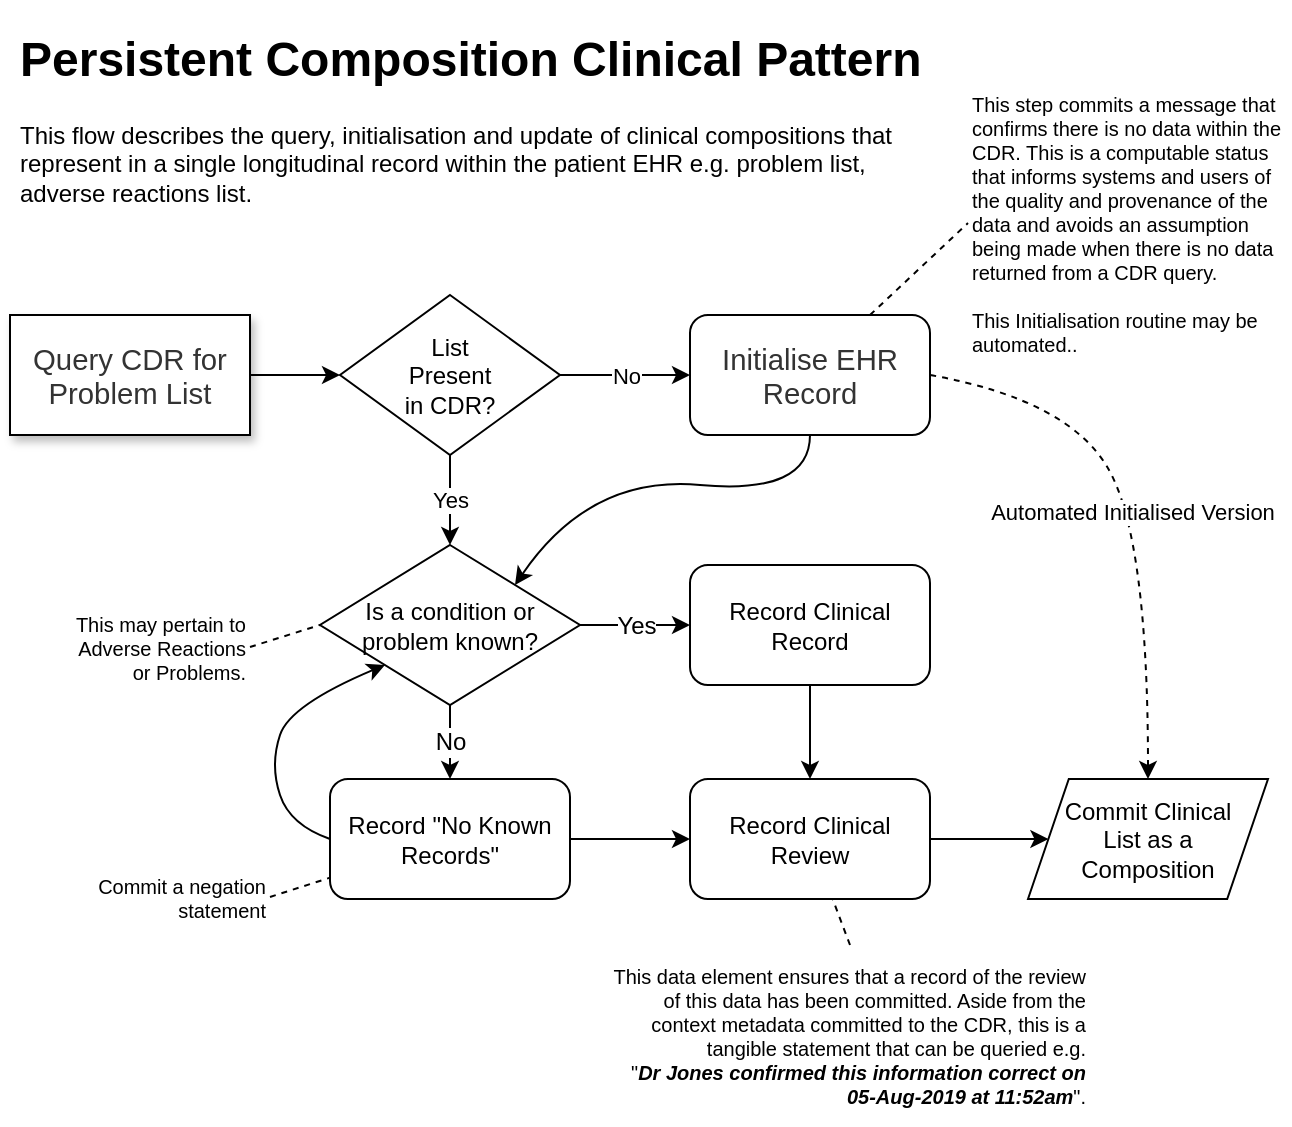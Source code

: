 <mxfile version="11.1.1" type="github"><diagram name="Persistent List Composition" id="edf60f1a-56cd-e834-aa8a-f176f3a09ee4"><mxGraphModel dx="1422" dy="715" grid="1" gridSize="10" guides="1" tooltips="1" connect="1" arrows="1" fold="1" page="1" pageScale="1" pageWidth="1169" pageHeight="827" background="#ffffff" math="0" shadow="0"><root><mxCell id="0"/><mxCell id="1" parent="0"/><mxCell id="eHRNLjiay71cO1u9j5co-5" value="" style="edgeStyle=orthogonalEdgeStyle;rounded=0;orthogonalLoop=1;jettySize=auto;html=1;" edge="1" parent="1" source="60e70716793133e9-4" target="uMHtQNY-jOmSezQWGBiY-7"><mxGeometry relative="1" as="geometry"/></mxCell><mxCell id="60e70716793133e9-4" value="&lt;span style=&quot;font-size: 11.0pt ; line-height: 115% ; font-family: &amp;#34;arial&amp;#34; , sans-serif ; color: #333333&quot;&gt;Query CDR for &lt;br&gt;Problem List&lt;/span&gt;" style="rounded=0;whiteSpace=wrap;html=1;shadow=1;labelBackgroundColor=none;strokeColor=#000000;strokeWidth=1;fillColor=#ffffff;fontFamily=Verdana;fontSize=8;fontColor=#000000;align=center;" parent="1" vertex="1"><mxGeometry x="40" y="187.5" width="120" height="60" as="geometry"/></mxCell><mxCell id="uMHtQNY-jOmSezQWGBiY-2" value="&lt;span style=&quot;font-size: 11.0pt ; line-height: 115% ; font-family: &amp;#34;arial&amp;#34; , sans-serif ; color: #333333&quot;&gt;Initialise EHR Record&lt;/span&gt;" style="rounded=1;whiteSpace=wrap;html=1;" parent="1" vertex="1"><mxGeometry x="380" y="187.5" width="120" height="60" as="geometry"/></mxCell><mxCell id="uMHtQNY-jOmSezQWGBiY-3" value="&lt;h1&gt;Persistent Composition Clinical Pattern&lt;/h1&gt;&lt;p&gt;This flow describes the query, initialisation and update of clinical compositions that represent in a single longitudinal record within the patient EHR e.g. problem list, adverse reactions list.&amp;nbsp;&lt;/p&gt;" style="text;html=1;strokeColor=none;fillColor=none;spacing=5;spacingTop=-20;whiteSpace=wrap;overflow=hidden;rounded=0;" parent="1" vertex="1"><mxGeometry x="40" y="40" width="460" height="130" as="geometry"/></mxCell><mxCell id="eHRNLjiay71cO1u9j5co-17" value="No" style="edgeStyle=orthogonalEdgeStyle;rounded=0;orthogonalLoop=1;jettySize=auto;html=1;" edge="1" parent="1" source="uMHtQNY-jOmSezQWGBiY-7" target="uMHtQNY-jOmSezQWGBiY-2"><mxGeometry relative="1" as="geometry"/></mxCell><mxCell id="eHRNLjiay71cO1u9j5co-20" value="Yes" style="edgeStyle=orthogonalEdgeStyle;rounded=0;orthogonalLoop=1;jettySize=auto;html=1;" edge="1" parent="1" source="uMHtQNY-jOmSezQWGBiY-7" target="uMHtQNY-jOmSezQWGBiY-11"><mxGeometry relative="1" as="geometry"/></mxCell><mxCell id="uMHtQNY-jOmSezQWGBiY-7" value="List &lt;br&gt;Present &lt;br&gt;in CDR?" style="rhombus;whiteSpace=wrap;html=1;" parent="1" vertex="1"><mxGeometry x="205" y="177.5" width="110" height="80" as="geometry"/></mxCell><mxCell id="uMHtQNY-jOmSezQWGBiY-10" value="This step commits a message that confirms there is no data within the CDR. This is a computable status that informs systems and users of the quality and provenance of the data and avoids an assumption being made when there is no data returned from a CDR query.&lt;br&gt;&lt;br&gt;This Initialisation routine may be automated..&amp;nbsp;" style="text;html=1;strokeColor=none;fillColor=none;align=left;verticalAlign=middle;whiteSpace=wrap;rounded=0;fontSize=10;" parent="1" vertex="1"><mxGeometry x="519" y="65.5" width="161" height="152" as="geometry"/></mxCell><mxCell id="uMHtQNY-jOmSezQWGBiY-14" value="No" style="edgeStyle=orthogonalEdgeStyle;rounded=0;orthogonalLoop=1;jettySize=auto;html=1;fontSize=12;" parent="1" source="uMHtQNY-jOmSezQWGBiY-11" target="uMHtQNY-jOmSezQWGBiY-13" edge="1"><mxGeometry relative="1" as="geometry"/></mxCell><mxCell id="uMHtQNY-jOmSezQWGBiY-20" value="Yes" style="edgeStyle=orthogonalEdgeStyle;rounded=0;orthogonalLoop=1;jettySize=auto;html=1;fontSize=12;entryX=0;entryY=0.5;entryDx=0;entryDy=0;" parent="1" source="uMHtQNY-jOmSezQWGBiY-11" target="uMHtQNY-jOmSezQWGBiY-21" edge="1"><mxGeometry relative="1" as="geometry"><mxPoint x="405" y="342.5" as="targetPoint"/></mxGeometry></mxCell><mxCell id="uMHtQNY-jOmSezQWGBiY-11" value="Is a condition or problem known?" style="rhombus;whiteSpace=wrap;html=1;" parent="1" vertex="1"><mxGeometry x="195" y="302.5" width="130" height="80" as="geometry"/></mxCell><mxCell id="uMHtQNY-jOmSezQWGBiY-12" value="This may pertain to Adverse Reactions or Problems." style="text;html=1;strokeColor=none;fillColor=none;align=right;verticalAlign=middle;whiteSpace=wrap;rounded=0;fontSize=10;" parent="1" vertex="1"><mxGeometry x="70" y="324.5" width="90" height="58" as="geometry"/></mxCell><mxCell id="eHRNLjiay71cO1u9j5co-21" value="" style="edgeStyle=orthogonalEdgeStyle;rounded=0;orthogonalLoop=1;jettySize=auto;html=1;" edge="1" parent="1" source="uMHtQNY-jOmSezQWGBiY-13" target="uMHtQNY-jOmSezQWGBiY-24"><mxGeometry relative="1" as="geometry"/></mxCell><mxCell id="uMHtQNY-jOmSezQWGBiY-13" value="Record &quot;No Known Records&quot;" style="rounded=1;whiteSpace=wrap;html=1;fontSize=12;align=center;" parent="1" vertex="1"><mxGeometry x="200" y="419.5" width="120" height="60" as="geometry"/></mxCell><mxCell id="uMHtQNY-jOmSezQWGBiY-17" value="" style="curved=1;endArrow=classic;html=1;fontSize=12;entryX=0;entryY=1;entryDx=0;entryDy=0;exitX=0;exitY=0.5;exitDx=0;exitDy=0;" parent="1" source="uMHtQNY-jOmSezQWGBiY-13" target="uMHtQNY-jOmSezQWGBiY-11" edge="1"><mxGeometry width="50" height="50" relative="1" as="geometry"><mxPoint x="60" y="552.5" as="sourcePoint"/><mxPoint x="110" y="502.5" as="targetPoint"/><Array as="points"><mxPoint x="180" y="442.5"/><mxPoint x="170" y="412.5"/><mxPoint x="180" y="382.5"/></Array></mxGeometry></mxCell><mxCell id="uMHtQNY-jOmSezQWGBiY-18" value="" style="endArrow=none;dashed=1;html=1;fontSize=12;entryX=0;entryY=0.5;entryDx=0;entryDy=0;exitX=1;exitY=0.5;exitDx=0;exitDy=0;" parent="1" source="uMHtQNY-jOmSezQWGBiY-12" target="uMHtQNY-jOmSezQWGBiY-11" edge="1"><mxGeometry width="50" height="50" relative="1" as="geometry"><mxPoint x="60" y="552.5" as="sourcePoint"/><mxPoint x="110" y="502.5" as="targetPoint"/></mxGeometry></mxCell><mxCell id="uMHtQNY-jOmSezQWGBiY-28" value="" style="edgeStyle=orthogonalEdgeStyle;rounded=0;orthogonalLoop=1;jettySize=auto;html=1;fontSize=12;" parent="1" source="uMHtQNY-jOmSezQWGBiY-21" target="uMHtQNY-jOmSezQWGBiY-24" edge="1"><mxGeometry relative="1" as="geometry"/></mxCell><mxCell id="uMHtQNY-jOmSezQWGBiY-21" value="Record Clinical Record" style="rounded=1;whiteSpace=wrap;html=1;fontSize=12;align=center;" parent="1" vertex="1"><mxGeometry x="380" y="312.5" width="120" height="60" as="geometry"/></mxCell><mxCell id="uMHtQNY-jOmSezQWGBiY-22" value="Commit a negation statement" style="text;html=1;strokeColor=none;fillColor=none;align=right;verticalAlign=middle;whiteSpace=wrap;rounded=0;fontSize=10;" parent="1" vertex="1"><mxGeometry x="80" y="454.5" width="90" height="48" as="geometry"/></mxCell><mxCell id="uMHtQNY-jOmSezQWGBiY-23" value="" style="endArrow=none;dashed=1;html=1;fontSize=12;exitX=1;exitY=0.5;exitDx=0;exitDy=0;" parent="1" source="uMHtQNY-jOmSezQWGBiY-22" target="uMHtQNY-jOmSezQWGBiY-13" edge="1"><mxGeometry width="50" height="50" relative="1" as="geometry"><mxPoint x="76.5" y="791.5" as="sourcePoint"/><mxPoint x="244" y="561.5" as="targetPoint"/></mxGeometry></mxCell><mxCell id="eHRNLjiay71cO1u9j5co-26" value="" style="edgeStyle=orthogonalEdgeStyle;rounded=0;orthogonalLoop=1;jettySize=auto;html=1;entryX=0;entryY=0.5;entryDx=0;entryDy=0;" edge="1" parent="1" source="uMHtQNY-jOmSezQWGBiY-24" target="eHRNLjiay71cO1u9j5co-6"><mxGeometry relative="1" as="geometry"><mxPoint x="560" y="449.5" as="targetPoint"/></mxGeometry></mxCell><mxCell id="uMHtQNY-jOmSezQWGBiY-24" value="Record Clinical Review" style="rounded=1;whiteSpace=wrap;html=1;fontSize=12;align=center;" parent="1" vertex="1"><mxGeometry x="380" y="419.5" width="120" height="60" as="geometry"/></mxCell><mxCell id="uMHtQNY-jOmSezQWGBiY-25" value="This data element ensures that a record of the review of this data has been committed. Aside from the context metadata committed to the CDR, this is a tangible statement that can be queried e.g. &lt;br&gt;&quot;&lt;b style=&quot;font-style: italic&quot;&gt;Dr Jones confirmed this information correct on 05-Aug-2019 at 11:52am&lt;/b&gt;&quot;." style="text;html=1;strokeColor=none;fillColor=none;align=right;verticalAlign=middle;whiteSpace=wrap;rounded=0;fontSize=10;" parent="1" vertex="1"><mxGeometry x="340" y="502.5" width="240" height="90" as="geometry"/></mxCell><mxCell id="uMHtQNY-jOmSezQWGBiY-26" value="" style="endArrow=none;dashed=1;html=1;fontSize=12;exitX=0.5;exitY=0;exitDx=0;exitDy=0;" parent="1" source="uMHtQNY-jOmSezQWGBiY-25" target="uMHtQNY-jOmSezQWGBiY-24" edge="1"><mxGeometry width="50" height="50" relative="1" as="geometry"><mxPoint x="389.5" y="804.5" as="sourcePoint"/><mxPoint x="499.5" y="502.5" as="targetPoint"/></mxGeometry></mxCell><mxCell id="eHRNLjiay71cO1u9j5co-6" value="&lt;span style=&quot;white-space: normal&quot;&gt;Commit Clinical &lt;br&gt;List as a &lt;br&gt;Composition&lt;/span&gt;" style="shape=parallelogram;perimeter=parallelogramPerimeter;whiteSpace=wrap;html=1;size=0.17;" vertex="1" parent="1"><mxGeometry x="549" y="419.5" width="120" height="60" as="geometry"/></mxCell><mxCell id="eHRNLjiay71cO1u9j5co-23" value="" style="curved=1;endArrow=classic;html=1;exitX=0.5;exitY=1;exitDx=0;exitDy=0;entryX=1;entryY=0;entryDx=0;entryDy=0;" edge="1" parent="1" source="uMHtQNY-jOmSezQWGBiY-2" target="uMHtQNY-jOmSezQWGBiY-11"><mxGeometry width="50" height="50" relative="1" as="geometry"><mxPoint x="315" y="302.5" as="sourcePoint"/><mxPoint x="365" y="252.5" as="targetPoint"/><Array as="points"><mxPoint x="440" y="277.5"/><mxPoint x="330" y="267.5"/></Array></mxGeometry></mxCell><mxCell id="eHRNLjiay71cO1u9j5co-28" value="" style="endArrow=none;dashed=1;html=1;entryX=0;entryY=0.5;entryDx=0;entryDy=0;exitX=0.75;exitY=0;exitDx=0;exitDy=0;" edge="1" parent="1" source="uMHtQNY-jOmSezQWGBiY-2" target="uMHtQNY-jOmSezQWGBiY-10"><mxGeometry width="50" height="50" relative="1" as="geometry"><mxPoint x="-30" y="667.5" as="sourcePoint"/><mxPoint x="20" y="617.5" as="targetPoint"/></mxGeometry></mxCell><mxCell id="eHRNLjiay71cO1u9j5co-29" value="Automated Initialised Version" style="curved=1;endArrow=classic;html=1;entryX=0.5;entryY=0;entryDx=0;entryDy=0;exitX=1;exitY=0.5;exitDx=0;exitDy=0;dashed=1;" edge="1" parent="1" source="uMHtQNY-jOmSezQWGBiY-2" target="eHRNLjiay71cO1u9j5co-6"><mxGeometry width="50" height="50" relative="1" as="geometry"><mxPoint x="500" y="240" as="sourcePoint"/><mxPoint x="90" y="610" as="targetPoint"/><Array as="points"><mxPoint x="570" y="230"/><mxPoint x="609" y="300"/></Array></mxGeometry></mxCell></root></mxGraphModel></diagram></mxfile>